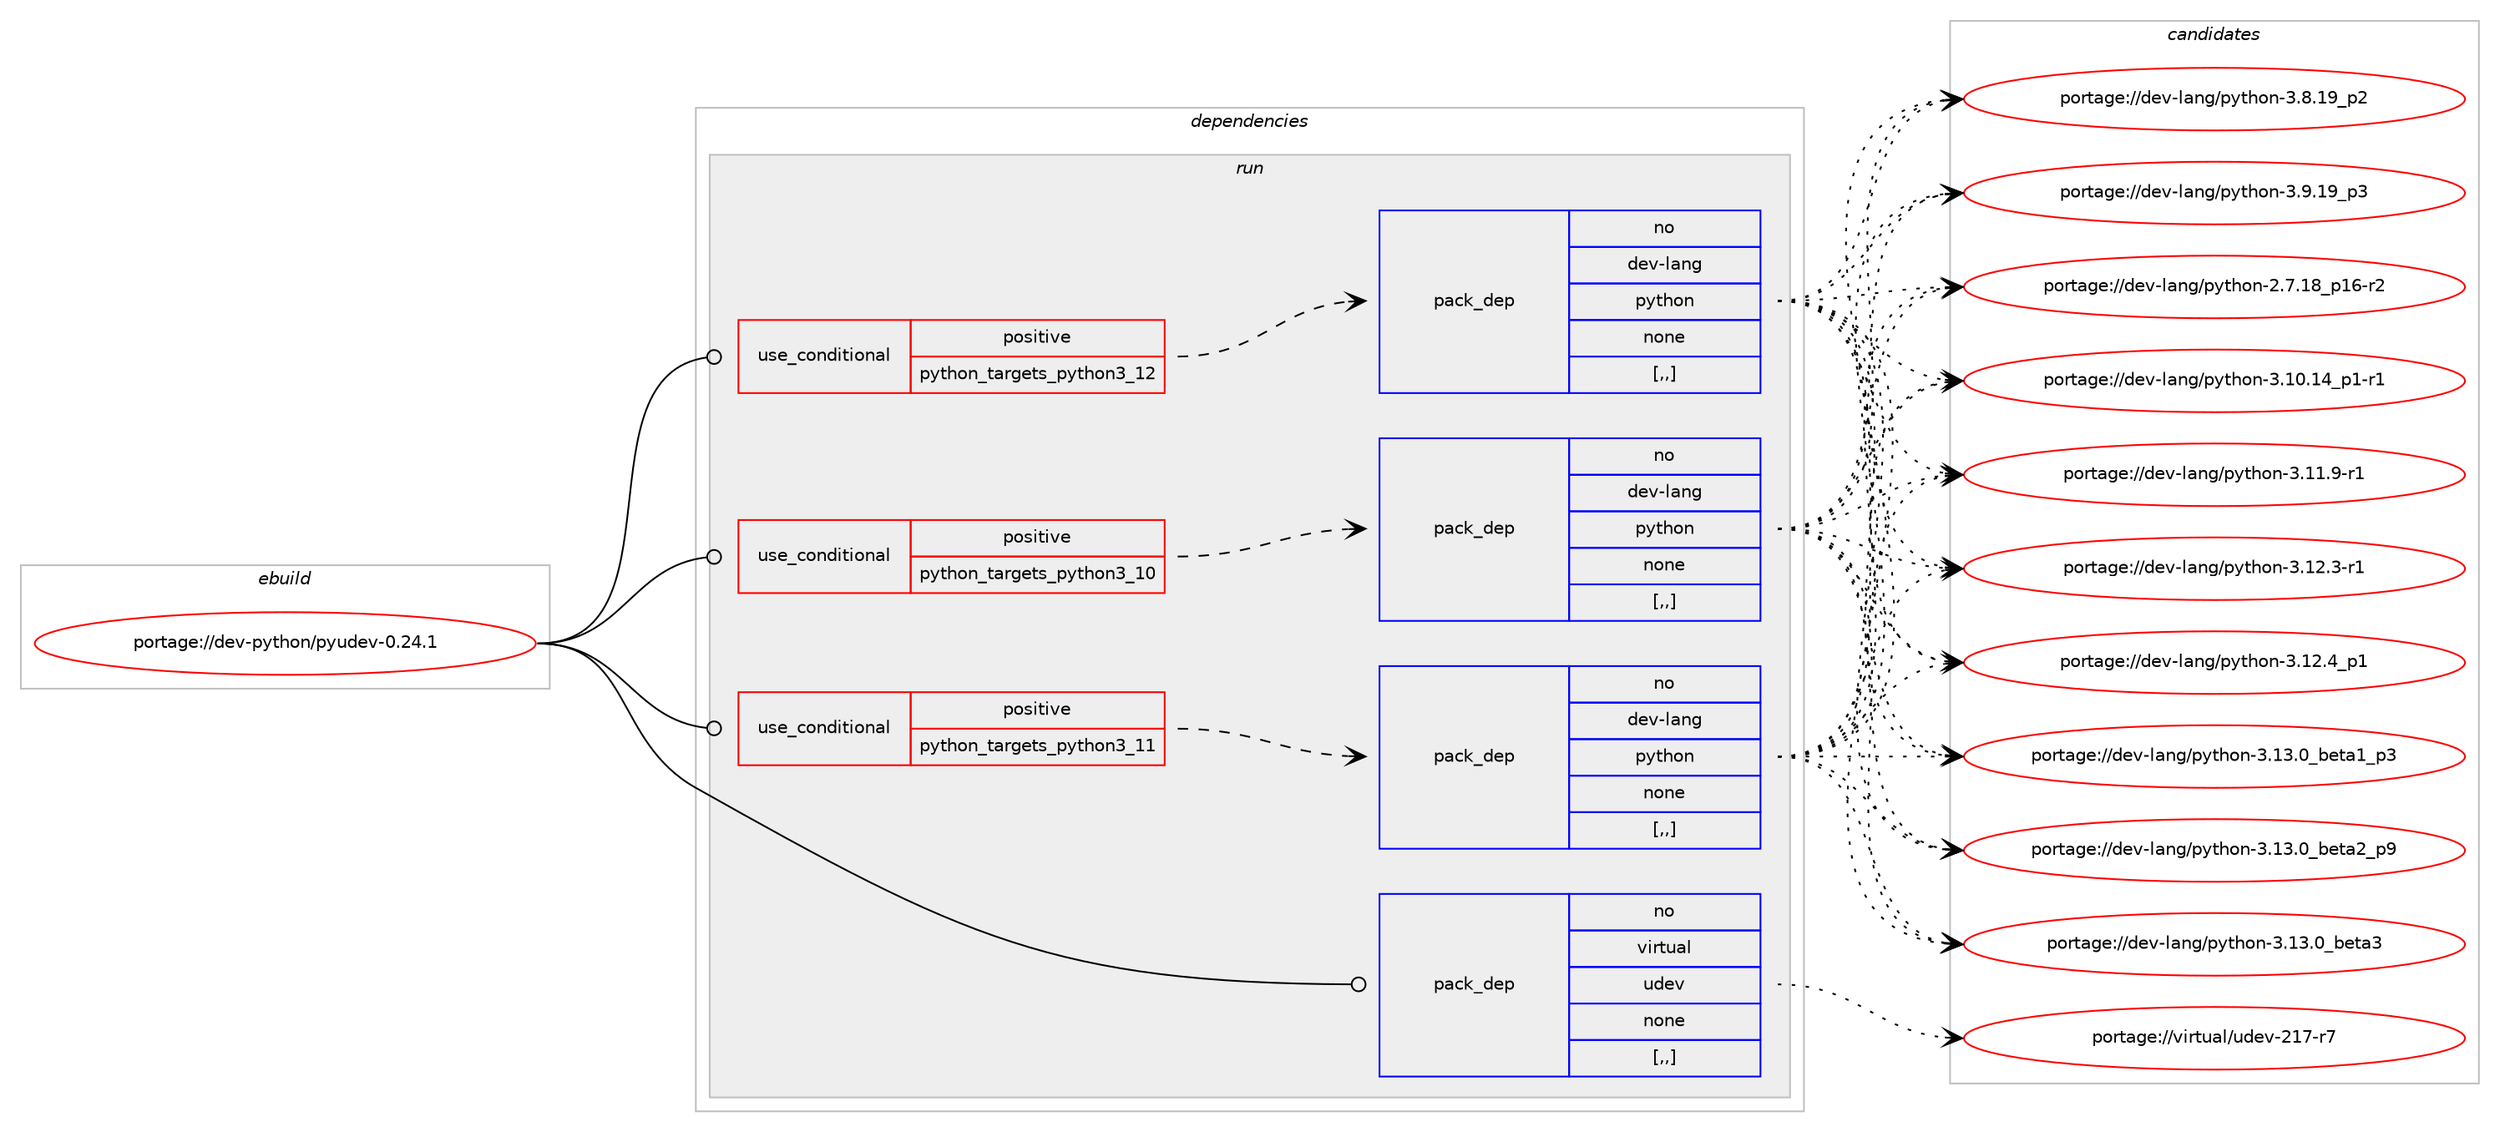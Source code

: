 digraph prolog {

# *************
# Graph options
# *************

newrank=true;
concentrate=true;
compound=true;
graph [rankdir=LR,fontname=Helvetica,fontsize=10,ranksep=1.5];#, ranksep=2.5, nodesep=0.2];
edge  [arrowhead=vee];
node  [fontname=Helvetica,fontsize=10];

# **********
# The ebuild
# **********

subgraph cluster_leftcol {
color=gray;
rank=same;
label=<<i>ebuild</i>>;
id [label="portage://dev-python/pyudev-0.24.1", color=red, width=4, href="../dev-python/pyudev-0.24.1.svg"];
}

# ****************
# The dependencies
# ****************

subgraph cluster_midcol {
color=gray;
label=<<i>dependencies</i>>;
subgraph cluster_compile {
fillcolor="#eeeeee";
style=filled;
label=<<i>compile</i>>;
}
subgraph cluster_compileandrun {
fillcolor="#eeeeee";
style=filled;
label=<<i>compile and run</i>>;
}
subgraph cluster_run {
fillcolor="#eeeeee";
style=filled;
label=<<i>run</i>>;
subgraph cond37307 {
dependency156713 [label=<<TABLE BORDER="0" CELLBORDER="1" CELLSPACING="0" CELLPADDING="4"><TR><TD ROWSPAN="3" CELLPADDING="10">use_conditional</TD></TR><TR><TD>positive</TD></TR><TR><TD>python_targets_python3_10</TD></TR></TABLE>>, shape=none, color=red];
subgraph pack118168 {
dependency156714 [label=<<TABLE BORDER="0" CELLBORDER="1" CELLSPACING="0" CELLPADDING="4" WIDTH="220"><TR><TD ROWSPAN="6" CELLPADDING="30">pack_dep</TD></TR><TR><TD WIDTH="110">no</TD></TR><TR><TD>dev-lang</TD></TR><TR><TD>python</TD></TR><TR><TD>none</TD></TR><TR><TD>[,,]</TD></TR></TABLE>>, shape=none, color=blue];
}
dependency156713:e -> dependency156714:w [weight=20,style="dashed",arrowhead="vee"];
}
id:e -> dependency156713:w [weight=20,style="solid",arrowhead="odot"];
subgraph cond37308 {
dependency156715 [label=<<TABLE BORDER="0" CELLBORDER="1" CELLSPACING="0" CELLPADDING="4"><TR><TD ROWSPAN="3" CELLPADDING="10">use_conditional</TD></TR><TR><TD>positive</TD></TR><TR><TD>python_targets_python3_11</TD></TR></TABLE>>, shape=none, color=red];
subgraph pack118169 {
dependency156716 [label=<<TABLE BORDER="0" CELLBORDER="1" CELLSPACING="0" CELLPADDING="4" WIDTH="220"><TR><TD ROWSPAN="6" CELLPADDING="30">pack_dep</TD></TR><TR><TD WIDTH="110">no</TD></TR><TR><TD>dev-lang</TD></TR><TR><TD>python</TD></TR><TR><TD>none</TD></TR><TR><TD>[,,]</TD></TR></TABLE>>, shape=none, color=blue];
}
dependency156715:e -> dependency156716:w [weight=20,style="dashed",arrowhead="vee"];
}
id:e -> dependency156715:w [weight=20,style="solid",arrowhead="odot"];
subgraph cond37309 {
dependency156717 [label=<<TABLE BORDER="0" CELLBORDER="1" CELLSPACING="0" CELLPADDING="4"><TR><TD ROWSPAN="3" CELLPADDING="10">use_conditional</TD></TR><TR><TD>positive</TD></TR><TR><TD>python_targets_python3_12</TD></TR></TABLE>>, shape=none, color=red];
subgraph pack118170 {
dependency156718 [label=<<TABLE BORDER="0" CELLBORDER="1" CELLSPACING="0" CELLPADDING="4" WIDTH="220"><TR><TD ROWSPAN="6" CELLPADDING="30">pack_dep</TD></TR><TR><TD WIDTH="110">no</TD></TR><TR><TD>dev-lang</TD></TR><TR><TD>python</TD></TR><TR><TD>none</TD></TR><TR><TD>[,,]</TD></TR></TABLE>>, shape=none, color=blue];
}
dependency156717:e -> dependency156718:w [weight=20,style="dashed",arrowhead="vee"];
}
id:e -> dependency156717:w [weight=20,style="solid",arrowhead="odot"];
subgraph pack118171 {
dependency156719 [label=<<TABLE BORDER="0" CELLBORDER="1" CELLSPACING="0" CELLPADDING="4" WIDTH="220"><TR><TD ROWSPAN="6" CELLPADDING="30">pack_dep</TD></TR><TR><TD WIDTH="110">no</TD></TR><TR><TD>virtual</TD></TR><TR><TD>udev</TD></TR><TR><TD>none</TD></TR><TR><TD>[,,]</TD></TR></TABLE>>, shape=none, color=blue];
}
id:e -> dependency156719:w [weight=20,style="solid",arrowhead="odot"];
}
}

# **************
# The candidates
# **************

subgraph cluster_choices {
rank=same;
color=gray;
label=<<i>candidates</i>>;

subgraph choice118168 {
color=black;
nodesep=1;
choice100101118451089711010347112121116104111110455046554649569511249544511450 [label="portage://dev-lang/python-2.7.18_p16-r2", color=red, width=4,href="../dev-lang/python-2.7.18_p16-r2.svg"];
choice100101118451089711010347112121116104111110455146494846495295112494511449 [label="portage://dev-lang/python-3.10.14_p1-r1", color=red, width=4,href="../dev-lang/python-3.10.14_p1-r1.svg"];
choice100101118451089711010347112121116104111110455146494946574511449 [label="portage://dev-lang/python-3.11.9-r1", color=red, width=4,href="../dev-lang/python-3.11.9-r1.svg"];
choice100101118451089711010347112121116104111110455146495046514511449 [label="portage://dev-lang/python-3.12.3-r1", color=red, width=4,href="../dev-lang/python-3.12.3-r1.svg"];
choice100101118451089711010347112121116104111110455146495046529511249 [label="portage://dev-lang/python-3.12.4_p1", color=red, width=4,href="../dev-lang/python-3.12.4_p1.svg"];
choice10010111845108971101034711212111610411111045514649514648959810111697499511251 [label="portage://dev-lang/python-3.13.0_beta1_p3", color=red, width=4,href="../dev-lang/python-3.13.0_beta1_p3.svg"];
choice10010111845108971101034711212111610411111045514649514648959810111697509511257 [label="portage://dev-lang/python-3.13.0_beta2_p9", color=red, width=4,href="../dev-lang/python-3.13.0_beta2_p9.svg"];
choice1001011184510897110103471121211161041111104551464951464895981011169751 [label="portage://dev-lang/python-3.13.0_beta3", color=red, width=4,href="../dev-lang/python-3.13.0_beta3.svg"];
choice100101118451089711010347112121116104111110455146564649579511250 [label="portage://dev-lang/python-3.8.19_p2", color=red, width=4,href="../dev-lang/python-3.8.19_p2.svg"];
choice100101118451089711010347112121116104111110455146574649579511251 [label="portage://dev-lang/python-3.9.19_p3", color=red, width=4,href="../dev-lang/python-3.9.19_p3.svg"];
dependency156714:e -> choice100101118451089711010347112121116104111110455046554649569511249544511450:w [style=dotted,weight="100"];
dependency156714:e -> choice100101118451089711010347112121116104111110455146494846495295112494511449:w [style=dotted,weight="100"];
dependency156714:e -> choice100101118451089711010347112121116104111110455146494946574511449:w [style=dotted,weight="100"];
dependency156714:e -> choice100101118451089711010347112121116104111110455146495046514511449:w [style=dotted,weight="100"];
dependency156714:e -> choice100101118451089711010347112121116104111110455146495046529511249:w [style=dotted,weight="100"];
dependency156714:e -> choice10010111845108971101034711212111610411111045514649514648959810111697499511251:w [style=dotted,weight="100"];
dependency156714:e -> choice10010111845108971101034711212111610411111045514649514648959810111697509511257:w [style=dotted,weight="100"];
dependency156714:e -> choice1001011184510897110103471121211161041111104551464951464895981011169751:w [style=dotted,weight="100"];
dependency156714:e -> choice100101118451089711010347112121116104111110455146564649579511250:w [style=dotted,weight="100"];
dependency156714:e -> choice100101118451089711010347112121116104111110455146574649579511251:w [style=dotted,weight="100"];
}
subgraph choice118169 {
color=black;
nodesep=1;
choice100101118451089711010347112121116104111110455046554649569511249544511450 [label="portage://dev-lang/python-2.7.18_p16-r2", color=red, width=4,href="../dev-lang/python-2.7.18_p16-r2.svg"];
choice100101118451089711010347112121116104111110455146494846495295112494511449 [label="portage://dev-lang/python-3.10.14_p1-r1", color=red, width=4,href="../dev-lang/python-3.10.14_p1-r1.svg"];
choice100101118451089711010347112121116104111110455146494946574511449 [label="portage://dev-lang/python-3.11.9-r1", color=red, width=4,href="../dev-lang/python-3.11.9-r1.svg"];
choice100101118451089711010347112121116104111110455146495046514511449 [label="portage://dev-lang/python-3.12.3-r1", color=red, width=4,href="../dev-lang/python-3.12.3-r1.svg"];
choice100101118451089711010347112121116104111110455146495046529511249 [label="portage://dev-lang/python-3.12.4_p1", color=red, width=4,href="../dev-lang/python-3.12.4_p1.svg"];
choice10010111845108971101034711212111610411111045514649514648959810111697499511251 [label="portage://dev-lang/python-3.13.0_beta1_p3", color=red, width=4,href="../dev-lang/python-3.13.0_beta1_p3.svg"];
choice10010111845108971101034711212111610411111045514649514648959810111697509511257 [label="portage://dev-lang/python-3.13.0_beta2_p9", color=red, width=4,href="../dev-lang/python-3.13.0_beta2_p9.svg"];
choice1001011184510897110103471121211161041111104551464951464895981011169751 [label="portage://dev-lang/python-3.13.0_beta3", color=red, width=4,href="../dev-lang/python-3.13.0_beta3.svg"];
choice100101118451089711010347112121116104111110455146564649579511250 [label="portage://dev-lang/python-3.8.19_p2", color=red, width=4,href="../dev-lang/python-3.8.19_p2.svg"];
choice100101118451089711010347112121116104111110455146574649579511251 [label="portage://dev-lang/python-3.9.19_p3", color=red, width=4,href="../dev-lang/python-3.9.19_p3.svg"];
dependency156716:e -> choice100101118451089711010347112121116104111110455046554649569511249544511450:w [style=dotted,weight="100"];
dependency156716:e -> choice100101118451089711010347112121116104111110455146494846495295112494511449:w [style=dotted,weight="100"];
dependency156716:e -> choice100101118451089711010347112121116104111110455146494946574511449:w [style=dotted,weight="100"];
dependency156716:e -> choice100101118451089711010347112121116104111110455146495046514511449:w [style=dotted,weight="100"];
dependency156716:e -> choice100101118451089711010347112121116104111110455146495046529511249:w [style=dotted,weight="100"];
dependency156716:e -> choice10010111845108971101034711212111610411111045514649514648959810111697499511251:w [style=dotted,weight="100"];
dependency156716:e -> choice10010111845108971101034711212111610411111045514649514648959810111697509511257:w [style=dotted,weight="100"];
dependency156716:e -> choice1001011184510897110103471121211161041111104551464951464895981011169751:w [style=dotted,weight="100"];
dependency156716:e -> choice100101118451089711010347112121116104111110455146564649579511250:w [style=dotted,weight="100"];
dependency156716:e -> choice100101118451089711010347112121116104111110455146574649579511251:w [style=dotted,weight="100"];
}
subgraph choice118170 {
color=black;
nodesep=1;
choice100101118451089711010347112121116104111110455046554649569511249544511450 [label="portage://dev-lang/python-2.7.18_p16-r2", color=red, width=4,href="../dev-lang/python-2.7.18_p16-r2.svg"];
choice100101118451089711010347112121116104111110455146494846495295112494511449 [label="portage://dev-lang/python-3.10.14_p1-r1", color=red, width=4,href="../dev-lang/python-3.10.14_p1-r1.svg"];
choice100101118451089711010347112121116104111110455146494946574511449 [label="portage://dev-lang/python-3.11.9-r1", color=red, width=4,href="../dev-lang/python-3.11.9-r1.svg"];
choice100101118451089711010347112121116104111110455146495046514511449 [label="portage://dev-lang/python-3.12.3-r1", color=red, width=4,href="../dev-lang/python-3.12.3-r1.svg"];
choice100101118451089711010347112121116104111110455146495046529511249 [label="portage://dev-lang/python-3.12.4_p1", color=red, width=4,href="../dev-lang/python-3.12.4_p1.svg"];
choice10010111845108971101034711212111610411111045514649514648959810111697499511251 [label="portage://dev-lang/python-3.13.0_beta1_p3", color=red, width=4,href="../dev-lang/python-3.13.0_beta1_p3.svg"];
choice10010111845108971101034711212111610411111045514649514648959810111697509511257 [label="portage://dev-lang/python-3.13.0_beta2_p9", color=red, width=4,href="../dev-lang/python-3.13.0_beta2_p9.svg"];
choice1001011184510897110103471121211161041111104551464951464895981011169751 [label="portage://dev-lang/python-3.13.0_beta3", color=red, width=4,href="../dev-lang/python-3.13.0_beta3.svg"];
choice100101118451089711010347112121116104111110455146564649579511250 [label="portage://dev-lang/python-3.8.19_p2", color=red, width=4,href="../dev-lang/python-3.8.19_p2.svg"];
choice100101118451089711010347112121116104111110455146574649579511251 [label="portage://dev-lang/python-3.9.19_p3", color=red, width=4,href="../dev-lang/python-3.9.19_p3.svg"];
dependency156718:e -> choice100101118451089711010347112121116104111110455046554649569511249544511450:w [style=dotted,weight="100"];
dependency156718:e -> choice100101118451089711010347112121116104111110455146494846495295112494511449:w [style=dotted,weight="100"];
dependency156718:e -> choice100101118451089711010347112121116104111110455146494946574511449:w [style=dotted,weight="100"];
dependency156718:e -> choice100101118451089711010347112121116104111110455146495046514511449:w [style=dotted,weight="100"];
dependency156718:e -> choice100101118451089711010347112121116104111110455146495046529511249:w [style=dotted,weight="100"];
dependency156718:e -> choice10010111845108971101034711212111610411111045514649514648959810111697499511251:w [style=dotted,weight="100"];
dependency156718:e -> choice10010111845108971101034711212111610411111045514649514648959810111697509511257:w [style=dotted,weight="100"];
dependency156718:e -> choice1001011184510897110103471121211161041111104551464951464895981011169751:w [style=dotted,weight="100"];
dependency156718:e -> choice100101118451089711010347112121116104111110455146564649579511250:w [style=dotted,weight="100"];
dependency156718:e -> choice100101118451089711010347112121116104111110455146574649579511251:w [style=dotted,weight="100"];
}
subgraph choice118171 {
color=black;
nodesep=1;
choice1181051141161179710847117100101118455049554511455 [label="portage://virtual/udev-217-r7", color=red, width=4,href="../virtual/udev-217-r7.svg"];
dependency156719:e -> choice1181051141161179710847117100101118455049554511455:w [style=dotted,weight="100"];
}
}

}
